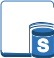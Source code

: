<?xml version="1.0" encoding="UTF-8"?>
<dia:diagram xmlns:dia="http://www.lysator.liu.se/~alla/dia/">
  <dia:layer name="Fondo" visible="true" active="true">
    <dia:group>
      <dia:group>
        <dia:group>
          <dia:group>
            <dia:object type="Standard - Line" version="0" id="O0">
              <dia:attribute name="obj_pos">
                <dia:point val="3.771,1.227"/>
              </dia:attribute>
              <dia:attribute name="obj_bb">
                <dia:rectangle val="3.771,1.227;3.771,1.357"/>
              </dia:attribute>
              <dia:attribute name="conn_endpoints">
                <dia:point val="3.771,1.227"/>
                <dia:point val="3.771,1.357"/>
              </dia:attribute>
              <dia:attribute name="numcp">
                <dia:int val="1"/>
              </dia:attribute>
              <dia:attribute name="line_color">
                <dia:color val="#19486f"/>
              </dia:attribute>
              <dia:attribute name="line_width">
                <dia:real val="0"/>
              </dia:attribute>
            </dia:object>
          </dia:group>
          <dia:group>
            <dia:object type="Standard - BezierLine" version="0" id="O1">
              <dia:attribute name="obj_pos">
                <dia:point val="2.563,2.275"/>
              </dia:attribute>
              <dia:attribute name="obj_bb">
                <dia:rectangle val="2.556,2.275;2.563,2.419"/>
              </dia:attribute>
              <dia:attribute name="bez_points">
                <dia:point val="2.563,2.275"/>
                <dia:point val="2.563,2.405"/>
                <dia:point val="2.563,2.275"/>
                <dia:point val="2.563,2.405"/>
                <dia:point val="2.56,2.41"/>
                <dia:point val="2.558,2.414"/>
                <dia:point val="2.556,2.419"/>
                <dia:point val="2.556,2.289"/>
                <dia:point val="2.556,2.419"/>
                <dia:point val="2.556,2.289"/>
                <dia:point val="2.558,2.284"/>
                <dia:point val="2.56,2.279"/>
                <dia:point val="2.563,2.275"/>
              </dia:attribute>
              <dia:attribute name="corner_types">
                <dia:enum val="0"/>
                <dia:enum val="0"/>
                <dia:enum val="0"/>
                <dia:enum val="0"/>
                <dia:enum val="0"/>
              </dia:attribute>
              <dia:attribute name="line_color">
                <dia:color val="#19486f"/>
              </dia:attribute>
              <dia:attribute name="line_width">
                <dia:real val="0"/>
              </dia:attribute>
            </dia:object>
            <dia:object type="Standard - BezierLine" version="0" id="O2">
              <dia:attribute name="obj_pos">
                <dia:point val="2.556,2.289"/>
              </dia:attribute>
              <dia:attribute name="obj_bb">
                <dia:rectangle val="2.554,2.289;2.556,2.426"/>
              </dia:attribute>
              <dia:attribute name="bez_points">
                <dia:point val="2.556,2.289"/>
                <dia:point val="2.556,2.419"/>
                <dia:point val="2.556,2.289"/>
                <dia:point val="2.556,2.419"/>
                <dia:point val="2.556,2.421"/>
                <dia:point val="2.555,2.424"/>
                <dia:point val="2.554,2.426"/>
                <dia:point val="2.554,2.296"/>
                <dia:point val="2.554,2.426"/>
                <dia:point val="2.554,2.296"/>
                <dia:point val="2.555,2.293"/>
                <dia:point val="2.556,2.291"/>
                <dia:point val="2.556,2.289"/>
              </dia:attribute>
              <dia:attribute name="corner_types">
                <dia:enum val="0"/>
                <dia:enum val="0"/>
                <dia:enum val="0"/>
                <dia:enum val="0"/>
                <dia:enum val="0"/>
              </dia:attribute>
              <dia:attribute name="line_color">
                <dia:color val="#19486f"/>
              </dia:attribute>
              <dia:attribute name="line_width">
                <dia:real val="0"/>
              </dia:attribute>
            </dia:object>
          </dia:group>
          <dia:object type="Standard - BezierLine" version="0" id="O3">
            <dia:attribute name="obj_pos">
              <dia:point val="3.755,2.34"/>
            </dia:attribute>
            <dia:attribute name="obj_bb">
              <dia:rectangle val="2.55,2.102;3.756,2.414"/>
            </dia:attribute>
            <dia:attribute name="bez_points">
              <dia:point val="3.755,2.34"/>
              <dia:point val="3.568,2.278"/>
              <dia:point val="3.364,2.27"/>
              <dia:point val="3.19,2.27"/>
              <dia:point val="2.936,2.27"/>
              <dia:point val="2.615,2.328"/>
              <dia:point val="2.553,2.414"/>
              <dia:point val="2.55,2.296"/>
              <dia:point val="2.553,2.414"/>
              <dia:point val="2.55,2.296"/>
              <dia:point val="2.573,2.191"/>
              <dia:point val="2.873,2.102"/>
              <dia:point val="3.137,2.102"/>
              <dia:point val="3.226,2.102"/>
              <dia:point val="3.627,2.143"/>
              <dia:point val="3.756,2.209"/>
            </dia:attribute>
            <dia:attribute name="corner_types">
              <dia:enum val="0"/>
              <dia:enum val="0"/>
              <dia:enum val="0"/>
              <dia:enum val="0"/>
              <dia:enum val="0"/>
              <dia:enum val="0"/>
            </dia:attribute>
            <dia:attribute name="line_color">
              <dia:color val="#19486f"/>
            </dia:attribute>
            <dia:attribute name="line_width">
              <dia:real val="0"/>
            </dia:attribute>
          </dia:object>
          <dia:group>
            <dia:object type="Standard - Beziergon" version="0" id="O4">
              <dia:attribute name="obj_pos">
                <dia:point val="3.229,2.388"/>
              </dia:attribute>
              <dia:attribute name="obj_bb">
                <dia:rectangle val="2.697,2.388;3.762,2.636"/>
              </dia:attribute>
              <dia:attribute name="bez_points">
                <dia:point val="3.229,2.388"/>
                <dia:point val="3.339,2.388"/>
                <dia:point val="3.432,2.397"/>
                <dia:point val="3.509,2.409"/>
                <dia:point val="3.674,2.437"/>
                <dia:point val="3.762,2.484"/>
                <dia:point val="3.762,2.513"/>
                <dia:point val="3.762,2.542"/>
                <dia:point val="3.674,2.588"/>
                <dia:point val="3.509,2.615"/>
                <dia:point val="3.432,2.628"/>
                <dia:point val="3.339,2.636"/>
                <dia:point val="3.229,2.636"/>
                <dia:point val="2.885,2.636"/>
                <dia:point val="2.697,2.554"/>
                <dia:point val="2.697,2.513"/>
                <dia:point val="2.697,2.471"/>
                <dia:point val="2.885,2.388"/>
              </dia:attribute>
              <dia:attribute name="corner_types">
                <dia:enum val="-1797716328"/>
                <dia:enum val="0"/>
                <dia:enum val="0"/>
                <dia:enum val="0"/>
                <dia:enum val="0"/>
                <dia:enum val="0"/>
                <dia:enum val="0"/>
              </dia:attribute>
              <dia:attribute name="line_color">
                <dia:color val="#2e73b7"/>
              </dia:attribute>
              <dia:attribute name="line_width">
                <dia:real val="0"/>
              </dia:attribute>
              <dia:attribute name="inner_color">
                <dia:color val="#2e73b7"/>
              </dia:attribute>
              <dia:attribute name="show_background">
                <dia:boolean val="true"/>
              </dia:attribute>
            </dia:object>
          </dia:group>
          <dia:group>
            <dia:object type="Standard - BezierLine" version="0" id="O5">
              <dia:attribute name="obj_pos">
                <dia:point val="3.761,2.513"/>
              </dia:attribute>
              <dia:attribute name="obj_bb">
                <dia:rectangle val="2.761,2.513;4.761,2.779"/>
              </dia:attribute>
              <dia:attribute name="bez_points">
                <dia:point val="3.761,2.513"/>
                <dia:point val="3.761,2.653"/>
                <dia:point val="3.761,2.513"/>
                <dia:point val="3.761,2.653"/>
                <dia:point val="3.761,2.653"/>
                <dia:point val="3.761,2.654"/>
                <dia:point val="3.761,2.655"/>
                <dia:point val="3.761,2.515"/>
                <dia:point val="3.761,2.655"/>
                <dia:point val="3.761,2.515"/>
                <dia:point val="3.761,2.514"/>
                <dia:point val="3.761,2.513"/>
                <dia:point val="3.761,2.513"/>
              </dia:attribute>
              <dia:attribute name="corner_types">
                <dia:enum val="0"/>
                <dia:enum val="0"/>
                <dia:enum val="0"/>
                <dia:enum val="0"/>
                <dia:enum val="0"/>
              </dia:attribute>
              <dia:attribute name="line_color">
                <dia:color val="#19486f"/>
              </dia:attribute>
              <dia:attribute name="line_width">
                <dia:real val="0"/>
              </dia:attribute>
            </dia:object>
            <dia:object type="Standard - BezierLine" version="0" id="O6">
              <dia:attribute name="obj_pos">
                <dia:point val="3.761,2.515"/>
              </dia:attribute>
              <dia:attribute name="obj_bb">
                <dia:rectangle val="3.761,2.515;3.761,2.658"/>
              </dia:attribute>
              <dia:attribute name="bez_points">
                <dia:point val="3.761,2.515"/>
                <dia:point val="3.761,2.655"/>
                <dia:point val="3.761,2.515"/>
                <dia:point val="3.761,2.655"/>
                <dia:point val="3.761,2.656"/>
                <dia:point val="3.761,2.657"/>
                <dia:point val="3.761,2.658"/>
                <dia:point val="3.761,2.518"/>
                <dia:point val="3.761,2.658"/>
                <dia:point val="3.761,2.518"/>
                <dia:point val="3.761,2.517"/>
                <dia:point val="3.761,2.516"/>
                <dia:point val="3.761,2.515"/>
              </dia:attribute>
              <dia:attribute name="corner_types">
                <dia:enum val="0"/>
                <dia:enum val="0"/>
                <dia:enum val="0"/>
                <dia:enum val="0"/>
                <dia:enum val="0"/>
              </dia:attribute>
              <dia:attribute name="line_color">
                <dia:color val="#19486f"/>
              </dia:attribute>
              <dia:attribute name="line_width">
                <dia:real val="0"/>
              </dia:attribute>
            </dia:object>
            <dia:object type="Standard - BezierLine" version="0" id="O7">
              <dia:attribute name="obj_pos">
                <dia:point val="3.761,2.518"/>
              </dia:attribute>
              <dia:attribute name="obj_bb">
                <dia:rectangle val="3.759,2.518;3.761,2.662"/>
              </dia:attribute>
              <dia:attribute name="bez_points">
                <dia:point val="3.761,2.518"/>
                <dia:point val="3.761,2.658"/>
                <dia:point val="3.761,2.518"/>
                <dia:point val="3.761,2.658"/>
                <dia:point val="3.76,2.659"/>
                <dia:point val="3.76,2.66"/>
                <dia:point val="3.759,2.662"/>
                <dia:point val="3.759,2.522"/>
                <dia:point val="3.759,2.662"/>
                <dia:point val="3.759,2.522"/>
                <dia:point val="3.76,2.521"/>
                <dia:point val="3.76,2.519"/>
                <dia:point val="3.761,2.518"/>
              </dia:attribute>
              <dia:attribute name="corner_types">
                <dia:enum val="0"/>
                <dia:enum val="0"/>
                <dia:enum val="0"/>
                <dia:enum val="0"/>
                <dia:enum val="0"/>
              </dia:attribute>
              <dia:attribute name="line_color">
                <dia:color val="#19486f"/>
              </dia:attribute>
              <dia:attribute name="line_width">
                <dia:real val="0"/>
              </dia:attribute>
            </dia:object>
            <dia:object type="Standard - BezierLine" version="0" id="O8">
              <dia:attribute name="obj_pos">
                <dia:point val="3.759,2.522"/>
              </dia:attribute>
              <dia:attribute name="obj_bb">
                <dia:rectangle val="1.697,2.513;3.759,2.776"/>
              </dia:attribute>
              <dia:attribute name="bez_points">
                <dia:point val="3.759,2.522"/>
                <dia:point val="3.759,2.662"/>
                <dia:point val="3.759,2.522"/>
                <dia:point val="3.759,2.662"/>
                <dia:point val="3.743,2.691"/>
                <dia:point val="3.657,2.731"/>
                <dia:point val="3.509,2.755"/>
                <dia:point val="3.432,2.768"/>
                <dia:point val="3.339,2.776"/>
                <dia:point val="3.229,2.776"/>
                <dia:point val="2.885,2.776"/>
                <dia:point val="2.697,2.695"/>
                <dia:point val="2.697,2.653"/>
                <dia:point val="2.697,2.513"/>
                <dia:point val="2.697,2.653"/>
                <dia:point val="2.697,2.513"/>
                <dia:point val="2.697,2.554"/>
                <dia:point val="2.885,2.636"/>
                <dia:point val="3.229,2.636"/>
                <dia:point val="3.339,2.636"/>
                <dia:point val="3.432,2.628"/>
                <dia:point val="3.509,2.615"/>
                <dia:point val="3.657,2.591"/>
                <dia:point val="3.743,2.551"/>
                <dia:point val="3.759,2.522"/>
              </dia:attribute>
              <dia:attribute name="corner_types">
                <dia:enum val="0"/>
                <dia:enum val="0"/>
                <dia:enum val="0"/>
                <dia:enum val="0"/>
                <dia:enum val="0"/>
                <dia:enum val="0"/>
                <dia:enum val="0"/>
                <dia:enum val="0"/>
                <dia:enum val="0"/>
              </dia:attribute>
              <dia:attribute name="line_color">
                <dia:color val="#19486f"/>
              </dia:attribute>
              <dia:attribute name="line_width">
                <dia:real val="0"/>
              </dia:attribute>
            </dia:object>
          </dia:group>
          <dia:object type="Standard - Beziergon" version="0" id="O9">
            <dia:attribute name="obj_pos">
              <dia:point val="3.761,2.513"/>
            </dia:attribute>
            <dia:attribute name="obj_bb">
              <dia:rectangle val="1.697,2.513;4.761,2.776"/>
            </dia:attribute>
            <dia:attribute name="bez_points">
              <dia:point val="3.761,2.513"/>
              <dia:point val="3.761,2.653"/>
              <dia:point val="3.761,2.513"/>
              <dia:point val="3.761,2.653"/>
              <dia:point val="3.761,2.682"/>
              <dia:point val="3.674,2.728"/>
              <dia:point val="3.509,2.755"/>
              <dia:point val="3.432,2.768"/>
              <dia:point val="3.339,2.776"/>
              <dia:point val="3.229,2.776"/>
              <dia:point val="2.885,2.776"/>
              <dia:point val="2.697,2.695"/>
              <dia:point val="2.697,2.653"/>
              <dia:point val="2.697,2.513"/>
              <dia:point val="2.697,2.653"/>
              <dia:point val="2.697,2.513"/>
              <dia:point val="2.697,2.554"/>
              <dia:point val="2.885,2.636"/>
              <dia:point val="3.229,2.636"/>
              <dia:point val="3.339,2.636"/>
              <dia:point val="3.432,2.628"/>
              <dia:point val="3.509,2.615"/>
              <dia:point val="3.674,2.588"/>
              <dia:point val="3.761,2.542"/>
            </dia:attribute>
            <dia:attribute name="corner_types">
              <dia:enum val="-1797716328"/>
              <dia:enum val="0"/>
              <dia:enum val="0"/>
              <dia:enum val="0"/>
              <dia:enum val="0"/>
              <dia:enum val="0"/>
              <dia:enum val="0"/>
              <dia:enum val="0"/>
              <dia:enum val="0"/>
            </dia:attribute>
            <dia:attribute name="line_color">
              <dia:color val="#19486f"/>
            </dia:attribute>
            <dia:attribute name="line_width">
              <dia:real val="0"/>
            </dia:attribute>
            <dia:attribute name="inner_color">
              <dia:color val="#19486f"/>
            </dia:attribute>
            <dia:attribute name="show_background">
              <dia:boolean val="true"/>
            </dia:attribute>
          </dia:object>
          <dia:group>
            <dia:group>
              <dia:object type="Standard - BezierLine" version="0" id="O10">
                <dia:attribute name="obj_pos">
                  <dia:point val="3.77,3.609"/>
                </dia:attribute>
                <dia:attribute name="obj_bb">
                  <dia:rectangle val="2.77,3.566;4.77,3.94"/>
                </dia:attribute>
                <dia:attribute name="bez_points">
                  <dia:point val="3.77,3.609"/>
                  <dia:point val="3.77,3.75"/>
                  <dia:point val="3.77,3.609"/>
                  <dia:point val="3.77,3.75"/>
                  <dia:point val="3.77,3.751"/>
                  <dia:point val="3.77,3.752"/>
                  <dia:point val="3.77,3.753"/>
                  <dia:point val="3.77,3.613"/>
                  <dia:point val="3.77,3.753"/>
                  <dia:point val="3.77,3.613"/>
                  <dia:point val="3.77,3.612"/>
                  <dia:point val="3.77,3.611"/>
                  <dia:point val="3.77,3.609"/>
                </dia:attribute>
                <dia:attribute name="corner_types">
                  <dia:enum val="0"/>
                  <dia:enum val="0"/>
                  <dia:enum val="0"/>
                  <dia:enum val="0"/>
                  <dia:enum val="0"/>
                </dia:attribute>
                <dia:attribute name="line_color">
                  <dia:color val="#19486f"/>
                </dia:attribute>
                <dia:attribute name="line_width">
                  <dia:real val="0"/>
                </dia:attribute>
              </dia:object>
              <dia:object type="Standard - BezierLine" version="0" id="O11">
                <dia:attribute name="obj_pos">
                  <dia:point val="3.77,3.613"/>
                </dia:attribute>
                <dia:attribute name="obj_bb">
                  <dia:rectangle val="3.769,3.613;3.77,3.756"/>
                </dia:attribute>
                <dia:attribute name="bez_points">
                  <dia:point val="3.77,3.613"/>
                  <dia:point val="3.77,3.753"/>
                  <dia:point val="3.77,3.613"/>
                  <dia:point val="3.77,3.753"/>
                  <dia:point val="3.77,3.754"/>
                  <dia:point val="3.769,3.755"/>
                  <dia:point val="3.769,3.756"/>
                  <dia:point val="3.769,3.616"/>
                  <dia:point val="3.769,3.756"/>
                  <dia:point val="3.769,3.616"/>
                  <dia:point val="3.77,3.615"/>
                  <dia:point val="3.77,3.614"/>
                  <dia:point val="3.77,3.613"/>
                </dia:attribute>
                <dia:attribute name="corner_types">
                  <dia:enum val="0"/>
                  <dia:enum val="0"/>
                  <dia:enum val="0"/>
                  <dia:enum val="0"/>
                  <dia:enum val="0"/>
                </dia:attribute>
                <dia:attribute name="line_color">
                  <dia:color val="#19486f"/>
                </dia:attribute>
                <dia:attribute name="line_width">
                  <dia:real val="0"/>
                </dia:attribute>
              </dia:object>
              <dia:object type="Standard - BezierLine" version="0" id="O12">
                <dia:attribute name="obj_pos">
                  <dia:point val="3.769,3.616"/>
                </dia:attribute>
                <dia:attribute name="obj_bb">
                  <dia:rectangle val="3.766,3.616;3.769,3.762"/>
                </dia:attribute>
                <dia:attribute name="bez_points">
                  <dia:point val="3.769,3.616"/>
                  <dia:point val="3.769,3.756"/>
                  <dia:point val="3.769,3.616"/>
                  <dia:point val="3.769,3.756"/>
                  <dia:point val="3.769,3.758"/>
                  <dia:point val="3.768,3.76"/>
                  <dia:point val="3.766,3.762"/>
                  <dia:point val="3.766,3.622"/>
                  <dia:point val="3.766,3.762"/>
                  <dia:point val="3.766,3.622"/>
                  <dia:point val="3.768,3.62"/>
                  <dia:point val="3.769,3.618"/>
                  <dia:point val="3.769,3.616"/>
                </dia:attribute>
                <dia:attribute name="corner_types">
                  <dia:enum val="0"/>
                  <dia:enum val="0"/>
                  <dia:enum val="0"/>
                  <dia:enum val="0"/>
                  <dia:enum val="0"/>
                </dia:attribute>
                <dia:attribute name="line_color">
                  <dia:color val="#19486f"/>
                </dia:attribute>
                <dia:attribute name="line_width">
                  <dia:real val="0"/>
                </dia:attribute>
              </dia:object>
            </dia:group>
            <dia:object type="Standard - Beziergon" version="0" id="O13">
              <dia:attribute name="obj_pos">
                <dia:point val="3.267,3.728"/>
              </dia:attribute>
              <dia:attribute name="obj_bb">
                <dia:rectangle val="1.698,3.336;4.77,3.873"/>
              </dia:attribute>
              <dia:attribute name="bez_points">
                <dia:point val="3.267,3.728"/>
                <dia:point val="3.072,3.728"/>
                <dia:point val="2.922,3.71"/>
                <dia:point val="2.816,3.678"/>
                <dia:point val="2.816,3.623"/>
                <dia:point val="2.816,3.678"/>
                <dia:point val="2.816,3.623"/>
                <dia:point val="2.75,3.591"/>
                <dia:point val="2.703,3.555"/>
                <dia:point val="2.698,3.528"/>
                <dia:point val="2.698,3.756"/>
                <dia:point val="2.698,3.528"/>
                <dia:point val="2.698,3.756"/>
                <dia:point val="2.709,3.773"/>
                <dia:point val="2.732,3.79"/>
                <dia:point val="2.815,3.818"/>
                <dia:point val="2.815,3.817"/>
                <dia:point val="2.815,3.818"/>
                <dia:point val="2.815,3.817"/>
                <dia:point val="2.922,3.85"/>
                <dia:point val="3.069,3.873"/>
                <dia:point val="3.264,3.873"/>
                <dia:point val="3.622,3.873"/>
                <dia:point val="3.77,3.793"/>
                <dia:point val="3.77,3.75"/>
                <dia:point val="3.77,3.609"/>
                <dia:point val="3.77,3.75"/>
                <dia:point val="3.77,3.609"/>
                <dia:point val="3.77,3.653"/>
                <dia:point val="3.625,3.728"/>
              </dia:attribute>
              <dia:attribute name="corner_types">
                <dia:enum val="-1797716312"/>
                <dia:enum val="0"/>
                <dia:enum val="0"/>
                <dia:enum val="0"/>
                <dia:enum val="0"/>
                <dia:enum val="0"/>
                <dia:enum val="0"/>
                <dia:enum val="0"/>
                <dia:enum val="0"/>
                <dia:enum val="0"/>
                <dia:enum val="0"/>
              </dia:attribute>
              <dia:attribute name="line_color">
                <dia:color val="#19486f"/>
              </dia:attribute>
              <dia:attribute name="line_width">
                <dia:real val="0"/>
              </dia:attribute>
              <dia:attribute name="inner_color">
                <dia:color val="#19486f"/>
              </dia:attribute>
              <dia:attribute name="show_background">
                <dia:boolean val="true"/>
              </dia:attribute>
            </dia:object>
          </dia:group>
          <dia:object type="Standard - Beziergon" version="0" id="O14">
            <dia:attribute name="obj_pos">
              <dia:point val="1.338,3.674"/>
            </dia:attribute>
            <dia:attribute name="obj_bb">
              <dia:rectangle val="0.13,3.426;2.13,3.804"/>
            </dia:attribute>
            <dia:attribute name="bez_points">
              <dia:point val="1.338,3.674"/>
              <dia:point val="1.338,3.804"/>
              <dia:point val="1.338,3.674"/>
              <dia:point val="1.338,3.804"/>
              <dia:point val="1.227,3.804"/>
              <dia:point val="1.137,3.715"/>
              <dia:point val="1.137,3.604"/>
              <dia:point val="1.13,3.477"/>
              <dia:point val="1.137,3.604"/>
              <dia:point val="1.13,3.477"/>
              <dia:point val="1.13,3.587"/>
              <dia:point val="1.227,3.674"/>
            </dia:attribute>
            <dia:attribute name="corner_types">
              <dia:enum val="0"/>
              <dia:enum val="0"/>
              <dia:enum val="0"/>
              <dia:enum val="0"/>
              <dia:enum val="0"/>
            </dia:attribute>
            <dia:attribute name="line_color">
              <dia:color val="#19486f"/>
            </dia:attribute>
            <dia:attribute name="line_width">
              <dia:real val="0"/>
            </dia:attribute>
            <dia:attribute name="inner_color">
              <dia:color val="#19486f"/>
            </dia:attribute>
            <dia:attribute name="show_background">
              <dia:boolean val="true"/>
            </dia:attribute>
          </dia:object>
          <dia:group>
            <dia:object type="Standard - Polygon" version="0" id="O15">
              <dia:attribute name="obj_pos">
                <dia:point val="2.63,3.673"/>
              </dia:attribute>
              <dia:attribute name="obj_bb">
                <dia:rectangle val="1.31,3.633;2.63,3.804"/>
              </dia:attribute>
              <dia:attribute name="poly_points">
                <dia:point val="2.63,3.673"/>
                <dia:point val="2.63,3.803"/>
                <dia:point val="1.338,3.804"/>
                <dia:point val="1.31,3.633"/>
              </dia:attribute>
              <dia:attribute name="line_color">
                <dia:color val="#19486f"/>
              </dia:attribute>
              <dia:attribute name="line_width">
                <dia:real val="0"/>
              </dia:attribute>
              <dia:attribute name="inner_color">
                <dia:color val="#19486f"/>
              </dia:attribute>
              <dia:attribute name="show_background">
                <dia:boolean val="true"/>
              </dia:attribute>
            </dia:object>
          </dia:group>
          <dia:group>
            <dia:object type="Standard - BezierLine" version="0" id="O16">
              <dia:attribute name="obj_pos">
                <dia:point val="3.757,2.226"/>
              </dia:attribute>
              <dia:attribute name="obj_bb">
                <dia:rectangle val="1.129,1.027;3.764,3.674"/>
              </dia:attribute>
              <dia:attribute name="bez_points">
                <dia:point val="3.757,2.226"/>
                <dia:point val="3.566,2.159"/>
                <dia:point val="3.254,2.157"/>
                <dia:point val="3.165,2.158"/>
                <dia:point val="2.904,2.162"/>
                <dia:point val="2.607,2.224"/>
                <dia:point val="2.557,2.301"/>
                <dia:point val="2.555,2.316"/>
                <dia:point val="2.557,2.301"/>
                <dia:point val="2.555,2.316"/>
                <dia:point val="2.555,2.364"/>
                <dia:point val="2.555,2.316"/>
                <dia:point val="2.555,2.364"/>
                <dia:point val="2.555,3.605"/>
                <dia:point val="2.555,2.364"/>
                <dia:point val="2.555,3.605"/>
                <dia:point val="2.555,3.628"/>
                <dia:point val="2.604,3.658"/>
                <dia:point val="2.63,3.673"/>
                <dia:point val="1.33,3.674"/>
                <dia:point val="2.63,3.673"/>
                <dia:point val="1.33,3.674"/>
                <dia:point val="1.219,3.674"/>
                <dia:point val="1.129,3.584"/>
                <dia:point val="1.129,3.474"/>
                <dia:point val="1.129,1.226"/>
                <dia:point val="1.129,3.474"/>
                <dia:point val="1.129,1.226"/>
                <dia:point val="1.129,1.116"/>
                <dia:point val="1.219,1.027"/>
                <dia:point val="1.33,1.027"/>
                <dia:point val="3.563,1.027"/>
                <dia:point val="1.33,1.027"/>
                <dia:point val="3.563,1.027"/>
                <dia:point val="3.675,1.027"/>
                <dia:point val="3.764,1.116"/>
                <dia:point val="3.764,1.227"/>
              </dia:attribute>
              <dia:attribute name="corner_types">
                <dia:enum val="0"/>
                <dia:enum val="0"/>
                <dia:enum val="0"/>
                <dia:enum val="0"/>
                <dia:enum val="0"/>
                <dia:enum val="0"/>
                <dia:enum val="0"/>
                <dia:enum val="0"/>
                <dia:enum val="0"/>
                <dia:enum val="0"/>
                <dia:enum val="0"/>
                <dia:enum val="0"/>
                <dia:enum val="0"/>
              </dia:attribute>
              <dia:attribute name="line_color">
                <dia:color val="#2e73b7"/>
              </dia:attribute>
              <dia:attribute name="line_width">
                <dia:real val="0"/>
              </dia:attribute>
            </dia:object>
          </dia:group>
          <dia:group>
            <dia:object type="Standard - Beziergon" version="0" id="O17">
              <dia:attribute name="obj_pos">
                <dia:point val="3.771,2.755"/>
              </dia:attribute>
              <dia:attribute name="obj_bb">
                <dia:rectangle val="2.698,2.755;3.771,3.733"/>
              </dia:attribute>
              <dia:attribute name="bez_points">
                <dia:point val="3.771,2.755"/>
                <dia:point val="3.77,3.61"/>
                <dia:point val="3.771,2.755"/>
                <dia:point val="3.77,3.61"/>
                <dia:point val="3.77,3.653"/>
                <dia:point val="3.622,3.733"/>
                <dia:point val="3.264,3.733"/>
                <dia:point val="3.069,3.733"/>
                <dia:point val="2.921,3.71"/>
                <dia:point val="2.825,3.682"/>
                <dia:point val="2.754,3.659"/>
                <dia:point val="2.704,3.633"/>
                <dia:point val="2.698,3.613"/>
                <dia:point val="2.698,2.763"/>
                <dia:point val="2.698,3.613"/>
                <dia:point val="2.698,2.763"/>
                <dia:point val="2.802,2.827"/>
                <dia:point val="3.016,2.861"/>
                <dia:point val="3.229,2.861"/>
                <dia:point val="3.243,2.861"/>
                <dia:point val="3.229,2.861"/>
                <dia:point val="3.243,2.861"/>
                <dia:point val="3.266,2.86"/>
                <dia:point val="3.287,2.86"/>
                <dia:point val="3.308,2.86"/>
                <dia:point val="3.317,2.859"/>
                <dia:point val="3.308,2.86"/>
                <dia:point val="3.317,2.859"/>
                <dia:point val="3.336,2.858"/>
                <dia:point val="3.354,2.858"/>
                <dia:point val="3.372,2.856"/>
                <dia:point val="3.381,2.855"/>
                <dia:point val="3.39,2.855"/>
                <dia:point val="3.399,2.854"/>
                <dia:point val="3.413,2.853"/>
                <dia:point val="3.427,2.852"/>
                <dia:point val="3.441,2.85"/>
                <dia:point val="3.449,2.849"/>
                <dia:point val="3.456,2.848"/>
                <dia:point val="3.463,2.847"/>
                <dia:point val="3.479,2.845"/>
                <dia:point val="3.493,2.843"/>
                <dia:point val="3.509,2.841"/>
                <dia:point val="3.625,2.822"/>
                <dia:point val="3.715,2.791"/>
              </dia:attribute>
              <dia:attribute name="corner_types">
                <dia:enum val="-1797716280"/>
                <dia:enum val="0"/>
                <dia:enum val="0"/>
                <dia:enum val="0"/>
                <dia:enum val="0"/>
                <dia:enum val="0"/>
                <dia:enum val="0"/>
                <dia:enum val="0"/>
                <dia:enum val="0"/>
                <dia:enum val="0"/>
                <dia:enum val="0"/>
                <dia:enum val="0"/>
                <dia:enum val="0"/>
                <dia:enum val="0"/>
                <dia:enum val="0"/>
                <dia:enum val="0"/>
              </dia:attribute>
              <dia:attribute name="line_color">
                <dia:color val="#2e73b7"/>
              </dia:attribute>
              <dia:attribute name="line_width">
                <dia:real val="0"/>
              </dia:attribute>
              <dia:attribute name="inner_color">
                <dia:color val="#2e73b7"/>
              </dia:attribute>
              <dia:attribute name="show_background">
                <dia:boolean val="true"/>
              </dia:attribute>
            </dia:object>
          </dia:group>
        </dia:group>
      </dia:group>
      <dia:group>
        <dia:group>
          <dia:object type="Standard - Beziergon" version="0" id="O18">
            <dia:attribute name="obj_pos">
              <dia:point val="3.102,3.35"/>
            </dia:attribute>
            <dia:attribute name="obj_bb">
              <dia:rectangle val="2.102,2.913;4.102,3.575"/>
            </dia:attribute>
            <dia:attribute name="bez_points">
              <dia:point val="3.102,3.35"/>
              <dia:point val="3.102,3.434"/>
              <dia:point val="3.168,3.467"/>
              <dia:point val="3.243,3.467"/>
              <dia:point val="3.292,3.467"/>
              <dia:point val="3.367,3.453"/>
              <dia:point val="3.367,3.388"/>
              <dia:point val="3.367,3.32"/>
              <dia:point val="3.271,3.309"/>
              <dia:point val="3.178,3.284"/>
              <dia:point val="3.083,3.259"/>
              <dia:point val="2.988,3.223"/>
              <dia:point val="2.988,3.104"/>
              <dia:point val="2.988,2.975"/>
              <dia:point val="3.111,2.913"/>
              <dia:point val="3.226,2.913"/>
              <dia:point val="3.359,2.913"/>
              <dia:point val="3.481,2.971"/>
              <dia:point val="3.481,3.117"/>
              <dia:point val="3.345,3.117"/>
              <dia:point val="3.481,3.117"/>
              <dia:point val="3.345,3.117"/>
              <dia:point val="3.341,3.041"/>
              <dia:point val="3.286,3.021"/>
              <dia:point val="3.22,3.021"/>
              <dia:point val="3.175,3.021"/>
              <dia:point val="3.123,3.04"/>
              <dia:point val="3.123,3.093"/>
              <dia:point val="3.123,3.141"/>
              <dia:point val="3.154,3.148"/>
              <dia:point val="3.313,3.188"/>
              <dia:point val="3.36,3.2"/>
              <dia:point val="3.502,3.229"/>
              <dia:point val="3.502,3.372"/>
              <dia:point val="3.502,3.488"/>
              <dia:point val="3.41,3.575"/>
              <dia:point val="3.237,3.575"/>
              <dia:point val="3.097,3.575"/>
              <dia:point val="2.965,3.506"/>
              <dia:point val="2.967,3.35"/>
              <dia:point val="3.102,3.35"/>
              <dia:point val="2.967,3.35"/>
              <dia:point val="3.102,3.35"/>
              <dia:point val="3.102,3.35"/>
              <dia:point val="2.967,3.35"/>
            </dia:attribute>
            <dia:attribute name="corner_types">
              <dia:enum val="-1797716280"/>
              <dia:enum val="0"/>
              <dia:enum val="0"/>
              <dia:enum val="0"/>
              <dia:enum val="0"/>
              <dia:enum val="0"/>
              <dia:enum val="0"/>
              <dia:enum val="0"/>
              <dia:enum val="0"/>
              <dia:enum val="0"/>
              <dia:enum val="0"/>
              <dia:enum val="0"/>
              <dia:enum val="0"/>
              <dia:enum val="0"/>
              <dia:enum val="0"/>
              <dia:enum val="0"/>
            </dia:attribute>
            <dia:attribute name="line_color">
              <dia:color val="#ffffff"/>
            </dia:attribute>
            <dia:attribute name="line_width">
              <dia:real val="0"/>
            </dia:attribute>
            <dia:attribute name="show_background">
              <dia:boolean val="true"/>
            </dia:attribute>
          </dia:object>
        </dia:group>
      </dia:group>
    </dia:group>
  </dia:layer>
</dia:diagram>
